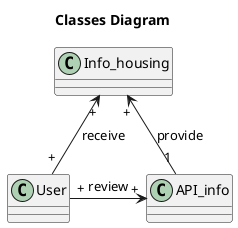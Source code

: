 @startuml
title Classes Diagram

Class User
Class API_info
Class Info_housing

User"+" -> "+"API_info : review
User"+" -up-> "+"Info_housing : receive
API_info"1" -up-> "+"Info_housing : provide
@enduml
